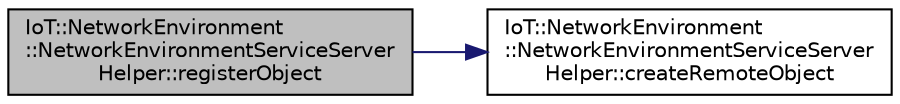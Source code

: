 digraph "IoT::NetworkEnvironment::NetworkEnvironmentServiceServerHelper::registerObject"
{
 // LATEX_PDF_SIZE
  edge [fontname="Helvetica",fontsize="10",labelfontname="Helvetica",labelfontsize="10"];
  node [fontname="Helvetica",fontsize="10",shape=record];
  rankdir="LR";
  Node1 [label="IoT::NetworkEnvironment\l::NetworkEnvironmentServiceServer\lHelper::registerObject",height=0.2,width=0.4,color="black", fillcolor="grey75", style="filled", fontcolor="black",tooltip=" "];
  Node1 -> Node2 [color="midnightblue",fontsize="10",style="solid"];
  Node2 [label="IoT::NetworkEnvironment\l::NetworkEnvironmentServiceServer\lHelper::createRemoteObject",height=0.2,width=0.4,color="black", fillcolor="white", style="filled",URL="$classIoT_1_1NetworkEnvironment_1_1NetworkEnvironmentServiceServerHelper.html#aa21fc5337ebb78a2d9370da46e45e738",tooltip="Destroys the NetworkEnvironmentServiceServerHelper."];
}
